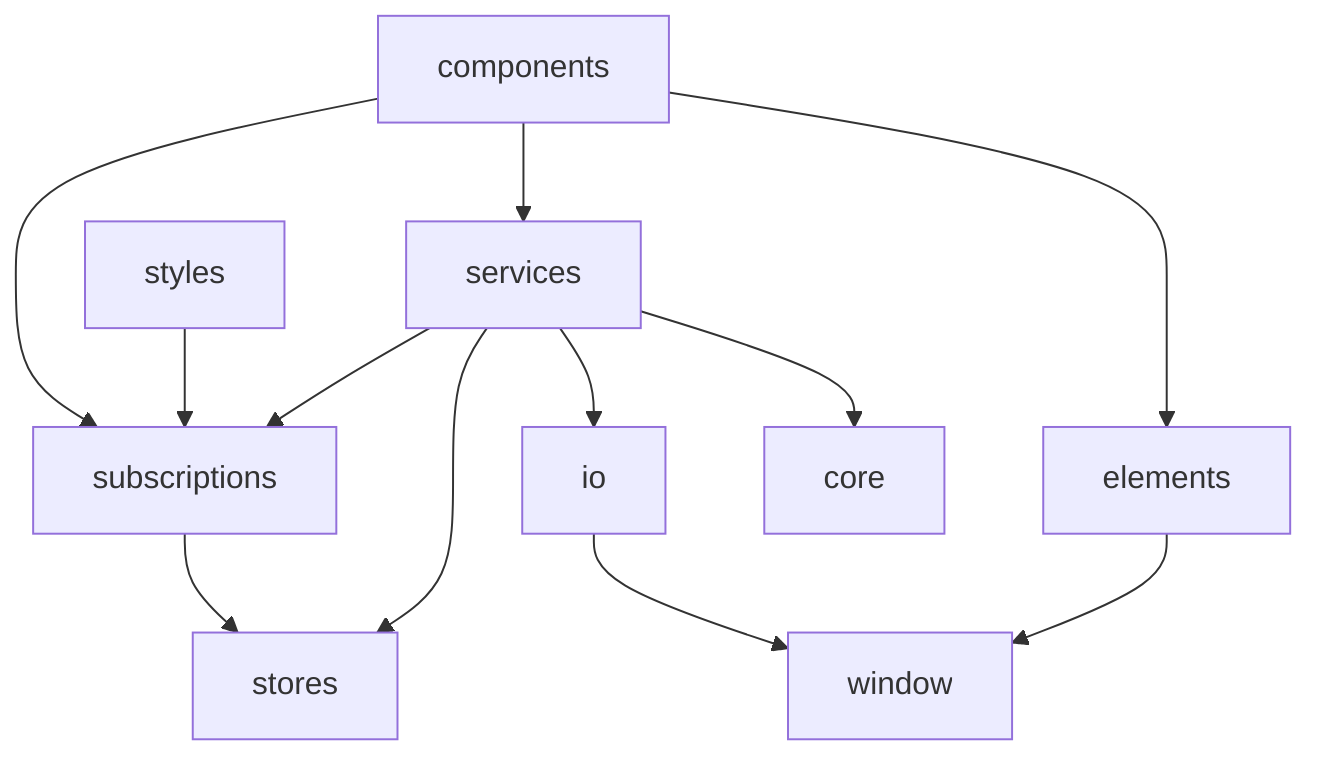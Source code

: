 graph TD;
    services-->core;
    components-->elements;
    services-->io;
    components-->services;
    subscriptions-->stores;
    services-->stores;
    services-->subscriptions;
    styles-->subscriptions;
    components-->subscriptions;
    io-->window;
    elements-->window;
